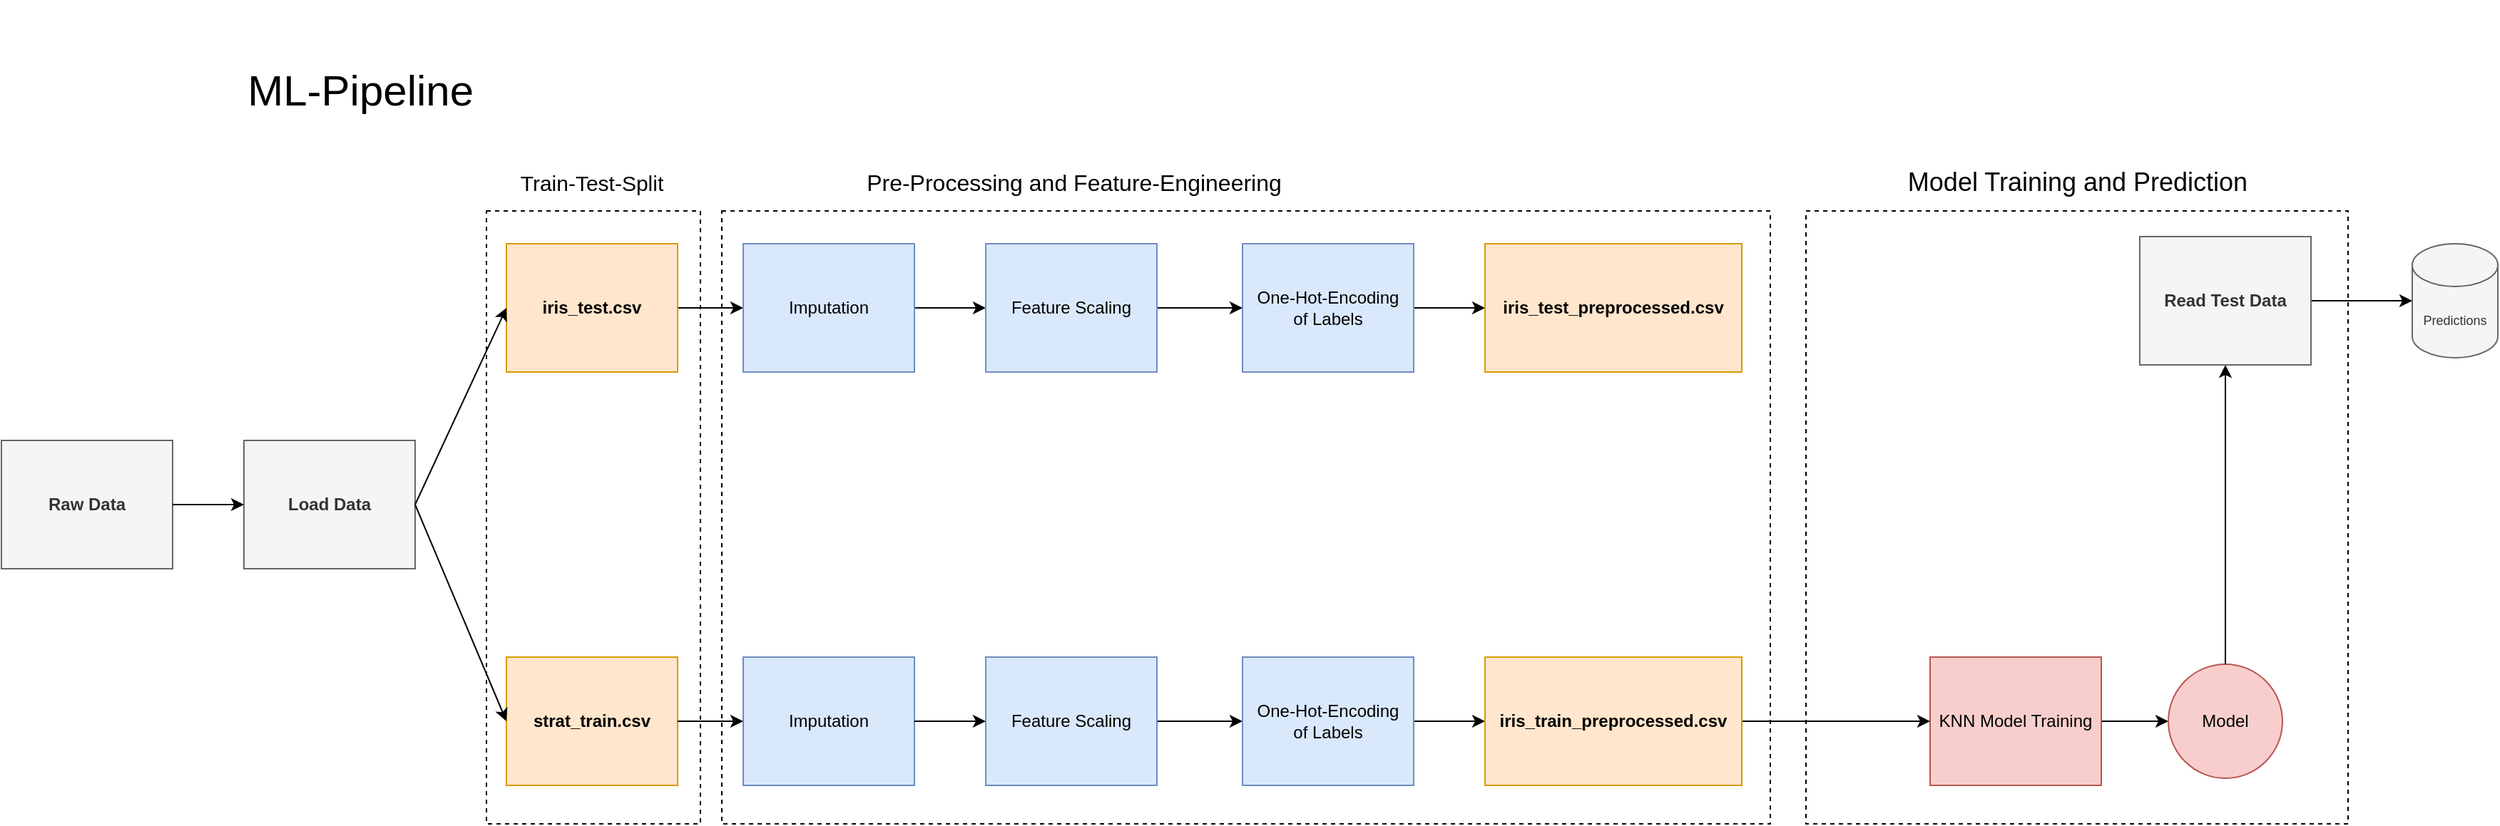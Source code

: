 <mxfile version="23.0.2" type="device">
  <diagram id="R2lEEEUBdFMjLlhIrx00" name="Page-1">
    <mxGraphModel dx="2206" dy="2248" grid="1" gridSize="10" guides="1" tooltips="1" connect="1" arrows="1" fold="1" page="1" pageScale="1" pageWidth="850" pageHeight="1100" math="0" shadow="0" extFonts="Permanent Marker^https://fonts.googleapis.com/css?family=Permanent+Marker">
      <root>
        <mxCell id="0" />
        <mxCell id="1" parent="0" />
        <mxCell id="SXCJhAjKf7nb-w6kiQrv-19" value="" style="rounded=0;whiteSpace=wrap;html=1;fillColor=none;dashed=1;" parent="1" vertex="1">
          <mxGeometry x="370" y="120" width="150" height="430" as="geometry" />
        </mxCell>
        <mxCell id="SXCJhAjKf7nb-w6kiQrv-20" value="" style="rounded=0;whiteSpace=wrap;html=1;fillColor=none;dashed=1;" parent="1" vertex="1">
          <mxGeometry x="535" y="120" width="735" height="430" as="geometry" />
        </mxCell>
        <mxCell id="SXCJhAjKf7nb-w6kiQrv-1" value="&lt;b&gt;Raw Data&lt;/b&gt;" style="rounded=0;whiteSpace=wrap;html=1;fillColor=#f5f5f5;fontColor=#333333;strokeColor=#666666;" parent="1" vertex="1">
          <mxGeometry x="30" y="281" width="120" height="90" as="geometry" />
        </mxCell>
        <mxCell id="SXCJhAjKf7nb-w6kiQrv-2" value="&lt;b&gt;Load Data&lt;/b&gt;" style="rounded=0;whiteSpace=wrap;html=1;fillColor=#f5f5f5;fontColor=#333333;strokeColor=#666666;" parent="1" vertex="1">
          <mxGeometry x="200" y="281" width="120" height="90" as="geometry" />
        </mxCell>
        <mxCell id="SXCJhAjKf7nb-w6kiQrv-5" value="" style="endArrow=classic;html=1;rounded=0;exitX=1;exitY=0.5;exitDx=0;exitDy=0;entryX=0;entryY=0.5;entryDx=0;entryDy=0;" parent="1" source="SXCJhAjKf7nb-w6kiQrv-1" target="SXCJhAjKf7nb-w6kiQrv-2" edge="1">
          <mxGeometry width="50" height="50" relative="1" as="geometry">
            <mxPoint x="190" y="361" as="sourcePoint" />
            <mxPoint x="240" y="311" as="targetPoint" />
          </mxGeometry>
        </mxCell>
        <mxCell id="fnRuPF89Nc_uUHGO6Oz5-6" style="edgeStyle=orthogonalEdgeStyle;rounded=0;orthogonalLoop=1;jettySize=auto;html=1;entryX=0;entryY=0.5;entryDx=0;entryDy=0;" parent="1" source="SXCJhAjKf7nb-w6kiQrv-6" target="fnRuPF89Nc_uUHGO6Oz5-1" edge="1">
          <mxGeometry relative="1" as="geometry" />
        </mxCell>
        <mxCell id="SXCJhAjKf7nb-w6kiQrv-6" value="&lt;b&gt;iris_test.csv&lt;/b&gt;" style="rounded=0;whiteSpace=wrap;html=1;fillColor=#ffe6cc;strokeColor=#d79b00;" parent="1" vertex="1">
          <mxGeometry x="384" y="143" width="120" height="90" as="geometry" />
        </mxCell>
        <mxCell id="SXCJhAjKf7nb-w6kiQrv-7" value="&lt;b&gt;strat_train.csv&lt;/b&gt;" style="rounded=0;whiteSpace=wrap;html=1;fillColor=#ffe6cc;strokeColor=#d79b00;" parent="1" vertex="1">
          <mxGeometry x="384" y="433" width="120" height="90" as="geometry" />
        </mxCell>
        <mxCell id="SXCJhAjKf7nb-w6kiQrv-8" value="" style="endArrow=classic;html=1;rounded=0;exitX=1;exitY=0.5;exitDx=0;exitDy=0;entryX=0;entryY=0.5;entryDx=0;entryDy=0;" parent="1" source="SXCJhAjKf7nb-w6kiQrv-2" target="SXCJhAjKf7nb-w6kiQrv-6" edge="1">
          <mxGeometry width="50" height="50" relative="1" as="geometry">
            <mxPoint x="160" y="336" as="sourcePoint" />
            <mxPoint x="210" y="336" as="targetPoint" />
          </mxGeometry>
        </mxCell>
        <mxCell id="SXCJhAjKf7nb-w6kiQrv-9" value="" style="endArrow=classic;html=1;rounded=0;exitX=1;exitY=0.5;exitDx=0;exitDy=0;entryX=0;entryY=0.5;entryDx=0;entryDy=0;" parent="1" source="SXCJhAjKf7nb-w6kiQrv-2" target="SXCJhAjKf7nb-w6kiQrv-7" edge="1">
          <mxGeometry width="50" height="50" relative="1" as="geometry">
            <mxPoint x="330" y="336" as="sourcePoint" />
            <mxPoint x="420" y="271" as="targetPoint" />
          </mxGeometry>
        </mxCell>
        <mxCell id="SXCJhAjKf7nb-w6kiQrv-10" value="Imputation" style="rounded=0;whiteSpace=wrap;html=1;fillColor=#dae8fc;strokeColor=#6c8ebf;" parent="1" vertex="1">
          <mxGeometry x="550" y="433" width="120" height="90" as="geometry" />
        </mxCell>
        <mxCell id="30UFv2fYdOJedgvPoDE5-5" style="edgeStyle=orthogonalEdgeStyle;rounded=0;orthogonalLoop=1;jettySize=auto;html=1;" edge="1" parent="1" source="SXCJhAjKf7nb-w6kiQrv-12" target="30UFv2fYdOJedgvPoDE5-3">
          <mxGeometry relative="1" as="geometry" />
        </mxCell>
        <mxCell id="SXCJhAjKf7nb-w6kiQrv-12" value="One-Hot-Encoding&lt;br&gt;of Labels" style="rounded=0;whiteSpace=wrap;html=1;fillColor=#dae8fc;strokeColor=#6c8ebf;" parent="1" vertex="1">
          <mxGeometry x="900" y="143" width="120" height="90" as="geometry" />
        </mxCell>
        <mxCell id="fnRuPF89Nc_uUHGO6Oz5-20" style="edgeStyle=orthogonalEdgeStyle;rounded=0;orthogonalLoop=1;jettySize=auto;html=1;entryX=0;entryY=0.5;entryDx=0;entryDy=0;" parent="1" source="SXCJhAjKf7nb-w6kiQrv-13" target="30UFv2fYdOJedgvPoDE5-2" edge="1">
          <mxGeometry relative="1" as="geometry" />
        </mxCell>
        <mxCell id="SXCJhAjKf7nb-w6kiQrv-13" value="Feature Scaling" style="rounded=0;whiteSpace=wrap;html=1;fillColor=#dae8fc;strokeColor=#6c8ebf;" parent="1" vertex="1">
          <mxGeometry x="720" y="433" width="120" height="90" as="geometry" />
        </mxCell>
        <mxCell id="SXCJhAjKf7nb-w6kiQrv-14" value="" style="endArrow=classic;html=1;rounded=0;exitX=1;exitY=0.5;exitDx=0;exitDy=0;entryX=0;entryY=0.5;entryDx=0;entryDy=0;" parent="1" source="SXCJhAjKf7nb-w6kiQrv-7" target="SXCJhAjKf7nb-w6kiQrv-10" edge="1">
          <mxGeometry width="50" height="50" relative="1" as="geometry">
            <mxPoint x="304" y="423" as="sourcePoint" />
            <mxPoint x="394" y="488" as="targetPoint" />
          </mxGeometry>
        </mxCell>
        <mxCell id="SXCJhAjKf7nb-w6kiQrv-15" value="" style="endArrow=classic;html=1;rounded=0;exitX=1;exitY=0.5;exitDx=0;exitDy=0;entryX=0;entryY=0.5;entryDx=0;entryDy=0;" parent="1" source="SXCJhAjKf7nb-w6kiQrv-10" target="SXCJhAjKf7nb-w6kiQrv-13" edge="1">
          <mxGeometry width="50" height="50" relative="1" as="geometry">
            <mxPoint x="500" y="488" as="sourcePoint" />
            <mxPoint x="715" y="478" as="targetPoint" />
          </mxGeometry>
        </mxCell>
        <mxCell id="SXCJhAjKf7nb-w6kiQrv-21" value="" style="shape=image;verticalLabelPosition=bottom;labelBackgroundColor=default;verticalAlign=top;aspect=fixed;imageAspect=0;image=https://upload.wikimedia.org/wikipedia/commons/thumb/0/05/Scikit_learn_logo_small.svg/1200px-Scikit_learn_logo_small.svg.png;" parent="1" vertex="1">
          <mxGeometry x="30.25" y="-28" width="159.75" height="86" as="geometry" />
        </mxCell>
        <mxCell id="SXCJhAjKf7nb-w6kiQrv-22" value="&lt;font style=&quot;font-size: 30px;&quot;&gt;ML-Pipeline&amp;nbsp;&lt;/font&gt;" style="text;strokeColor=none;align=center;fillColor=none;html=1;verticalAlign=middle;whiteSpace=wrap;rounded=0;" parent="1" vertex="1">
          <mxGeometry x="196" y="15" width="180" height="40" as="geometry" />
        </mxCell>
        <mxCell id="30UFv2fYdOJedgvPoDE5-1" style="edgeStyle=orthogonalEdgeStyle;rounded=0;orthogonalLoop=1;jettySize=auto;html=1;entryX=0;entryY=0.5;entryDx=0;entryDy=0;" edge="1" parent="1" source="fnRuPF89Nc_uUHGO6Oz5-1" target="fnRuPF89Nc_uUHGO6Oz5-4">
          <mxGeometry relative="1" as="geometry" />
        </mxCell>
        <mxCell id="fnRuPF89Nc_uUHGO6Oz5-1" value="Imputation" style="rounded=0;whiteSpace=wrap;html=1;fillColor=#dae8fc;strokeColor=#6c8ebf;" parent="1" vertex="1">
          <mxGeometry x="550" y="143" width="120" height="90" as="geometry" />
        </mxCell>
        <mxCell id="fnRuPF89Nc_uUHGO6Oz5-22" style="edgeStyle=orthogonalEdgeStyle;rounded=0;orthogonalLoop=1;jettySize=auto;html=1;" parent="1" source="fnRuPF89Nc_uUHGO6Oz5-4" edge="1">
          <mxGeometry relative="1" as="geometry">
            <mxPoint x="900" y="188" as="targetPoint" />
          </mxGeometry>
        </mxCell>
        <mxCell id="fnRuPF89Nc_uUHGO6Oz5-4" value="Feature Scaling" style="rounded=0;whiteSpace=wrap;html=1;fillColor=#dae8fc;strokeColor=#6c8ebf;" parent="1" vertex="1">
          <mxGeometry x="720" y="143" width="120" height="90" as="geometry" />
        </mxCell>
        <mxCell id="fnRuPF89Nc_uUHGO6Oz5-11" value="&lt;font style=&quot;font-size: 15px;&quot;&gt;Train-Test-Split&lt;/font&gt;" style="text;strokeColor=none;align=center;fillColor=none;html=1;verticalAlign=middle;whiteSpace=wrap;rounded=0;" parent="1" vertex="1">
          <mxGeometry x="354" y="80" width="180" height="40" as="geometry" />
        </mxCell>
        <mxCell id="fnRuPF89Nc_uUHGO6Oz5-12" value="&lt;font style=&quot;font-size: 16px;&quot;&gt;Pre-Processing and Feature-Engineering&lt;/font&gt;" style="text;strokeColor=none;align=center;fillColor=none;html=1;verticalAlign=middle;whiteSpace=wrap;rounded=0;" parent="1" vertex="1">
          <mxGeometry x="617" y="80" width="330" height="40" as="geometry" />
        </mxCell>
        <mxCell id="fnRuPF89Nc_uUHGO6Oz5-13" value="" style="rounded=0;whiteSpace=wrap;html=1;fillColor=none;dashed=1;" parent="1" vertex="1">
          <mxGeometry x="1295" y="120" width="380" height="430" as="geometry" />
        </mxCell>
        <mxCell id="fnRuPF89Nc_uUHGO6Oz5-16" style="edgeStyle=orthogonalEdgeStyle;rounded=0;orthogonalLoop=1;jettySize=auto;html=1;" parent="1" source="fnRuPF89Nc_uUHGO6Oz5-14" target="fnRuPF89Nc_uUHGO6Oz5-15" edge="1">
          <mxGeometry relative="1" as="geometry" />
        </mxCell>
        <mxCell id="fnRuPF89Nc_uUHGO6Oz5-14" value="KNN Model Training" style="rounded=0;whiteSpace=wrap;html=1;fillColor=#f8cecc;strokeColor=#b85450;" parent="1" vertex="1">
          <mxGeometry x="1382" y="433" width="120" height="90" as="geometry" />
        </mxCell>
        <mxCell id="fnRuPF89Nc_uUHGO6Oz5-15" value="Model" style="ellipse;whiteSpace=wrap;html=1;fillColor=#f8cecc;strokeColor=#b85450;" parent="1" vertex="1">
          <mxGeometry x="1549" y="438" width="80" height="80" as="geometry" />
        </mxCell>
        <mxCell id="fnRuPF89Nc_uUHGO6Oz5-24" style="edgeStyle=orthogonalEdgeStyle;rounded=0;orthogonalLoop=1;jettySize=auto;html=1;exitX=1;exitY=0.5;exitDx=0;exitDy=0;" parent="1" source="30UFv2fYdOJedgvPoDE5-4" target="fnRuPF89Nc_uUHGO6Oz5-14" edge="1">
          <mxGeometry relative="1" as="geometry">
            <mxPoint x="1469" y="478" as="sourcePoint" />
          </mxGeometry>
        </mxCell>
        <mxCell id="fnRuPF89Nc_uUHGO6Oz5-28" value="&lt;font style=&quot;font-size: 18px;&quot;&gt;Model Training and Prediction&lt;/font&gt;" style="text;strokeColor=none;align=center;fillColor=none;html=1;verticalAlign=middle;whiteSpace=wrap;rounded=0;" parent="1" vertex="1">
          <mxGeometry x="1298.75" y="80" width="372.5" height="40" as="geometry" />
        </mxCell>
        <mxCell id="fnRuPF89Nc_uUHGO6Oz5-30" value="&lt;font style=&quot;font-size: 9px;&quot;&gt;Predictions&lt;/font&gt;" style="shape=cylinder3;whiteSpace=wrap;html=1;boundedLbl=1;backgroundOutline=1;size=15;fillColor=#f5f5f5;fontColor=#333333;strokeColor=#666666;" parent="1" vertex="1">
          <mxGeometry x="1720" y="143" width="60" height="80" as="geometry" />
        </mxCell>
        <mxCell id="fnRuPF89Nc_uUHGO6Oz5-31" style="edgeStyle=orthogonalEdgeStyle;rounded=0;orthogonalLoop=1;jettySize=auto;html=1;entryX=0;entryY=0.5;entryDx=0;entryDy=0;entryPerimeter=0;exitX=1;exitY=0.5;exitDx=0;exitDy=0;" parent="1" source="30UFv2fYdOJedgvPoDE5-9" target="fnRuPF89Nc_uUHGO6Oz5-30" edge="1">
          <mxGeometry relative="1" as="geometry">
            <mxPoint x="1649" y="188" as="sourcePoint" />
          </mxGeometry>
        </mxCell>
        <mxCell id="30UFv2fYdOJedgvPoDE5-6" style="edgeStyle=orthogonalEdgeStyle;rounded=0;orthogonalLoop=1;jettySize=auto;html=1;entryX=0;entryY=0.5;entryDx=0;entryDy=0;" edge="1" parent="1" source="30UFv2fYdOJedgvPoDE5-2" target="30UFv2fYdOJedgvPoDE5-4">
          <mxGeometry relative="1" as="geometry" />
        </mxCell>
        <mxCell id="30UFv2fYdOJedgvPoDE5-2" value="One-Hot-Encoding&lt;br&gt;of Labels" style="rounded=0;whiteSpace=wrap;html=1;fillColor=#dae8fc;strokeColor=#6c8ebf;" vertex="1" parent="1">
          <mxGeometry x="900" y="433" width="120" height="90" as="geometry" />
        </mxCell>
        <mxCell id="30UFv2fYdOJedgvPoDE5-3" value="&lt;b&gt;iris_test_preprocessed.csv&lt;/b&gt;" style="rounded=0;whiteSpace=wrap;html=1;fillColor=#ffe6cc;strokeColor=#d79b00;" vertex="1" parent="1">
          <mxGeometry x="1070" y="143" width="180" height="90" as="geometry" />
        </mxCell>
        <mxCell id="30UFv2fYdOJedgvPoDE5-4" value="&lt;b&gt;iris_train_preprocessed.csv&lt;/b&gt;" style="rounded=0;whiteSpace=wrap;html=1;fillColor=#ffe6cc;strokeColor=#d79b00;" vertex="1" parent="1">
          <mxGeometry x="1070" y="433" width="180" height="90" as="geometry" />
        </mxCell>
        <mxCell id="30UFv2fYdOJedgvPoDE5-10" value="" style="edgeStyle=orthogonalEdgeStyle;rounded=0;orthogonalLoop=1;jettySize=auto;html=1;entryX=0.5;entryY=1;entryDx=0;entryDy=0;exitX=0.5;exitY=0;exitDx=0;exitDy=0;" edge="1" parent="1" source="fnRuPF89Nc_uUHGO6Oz5-15" target="30UFv2fYdOJedgvPoDE5-9">
          <mxGeometry relative="1" as="geometry">
            <mxPoint x="1589" y="438" as="sourcePoint" />
            <mxPoint x="1760" y="188" as="targetPoint" />
          </mxGeometry>
        </mxCell>
        <mxCell id="30UFv2fYdOJedgvPoDE5-9" value="&lt;b&gt;Read Test Data&lt;/b&gt;" style="rounded=0;whiteSpace=wrap;html=1;fillColor=#f5f5f5;fontColor=#333333;strokeColor=#666666;" vertex="1" parent="1">
          <mxGeometry x="1529" y="138" width="120" height="90" as="geometry" />
        </mxCell>
      </root>
    </mxGraphModel>
  </diagram>
</mxfile>
